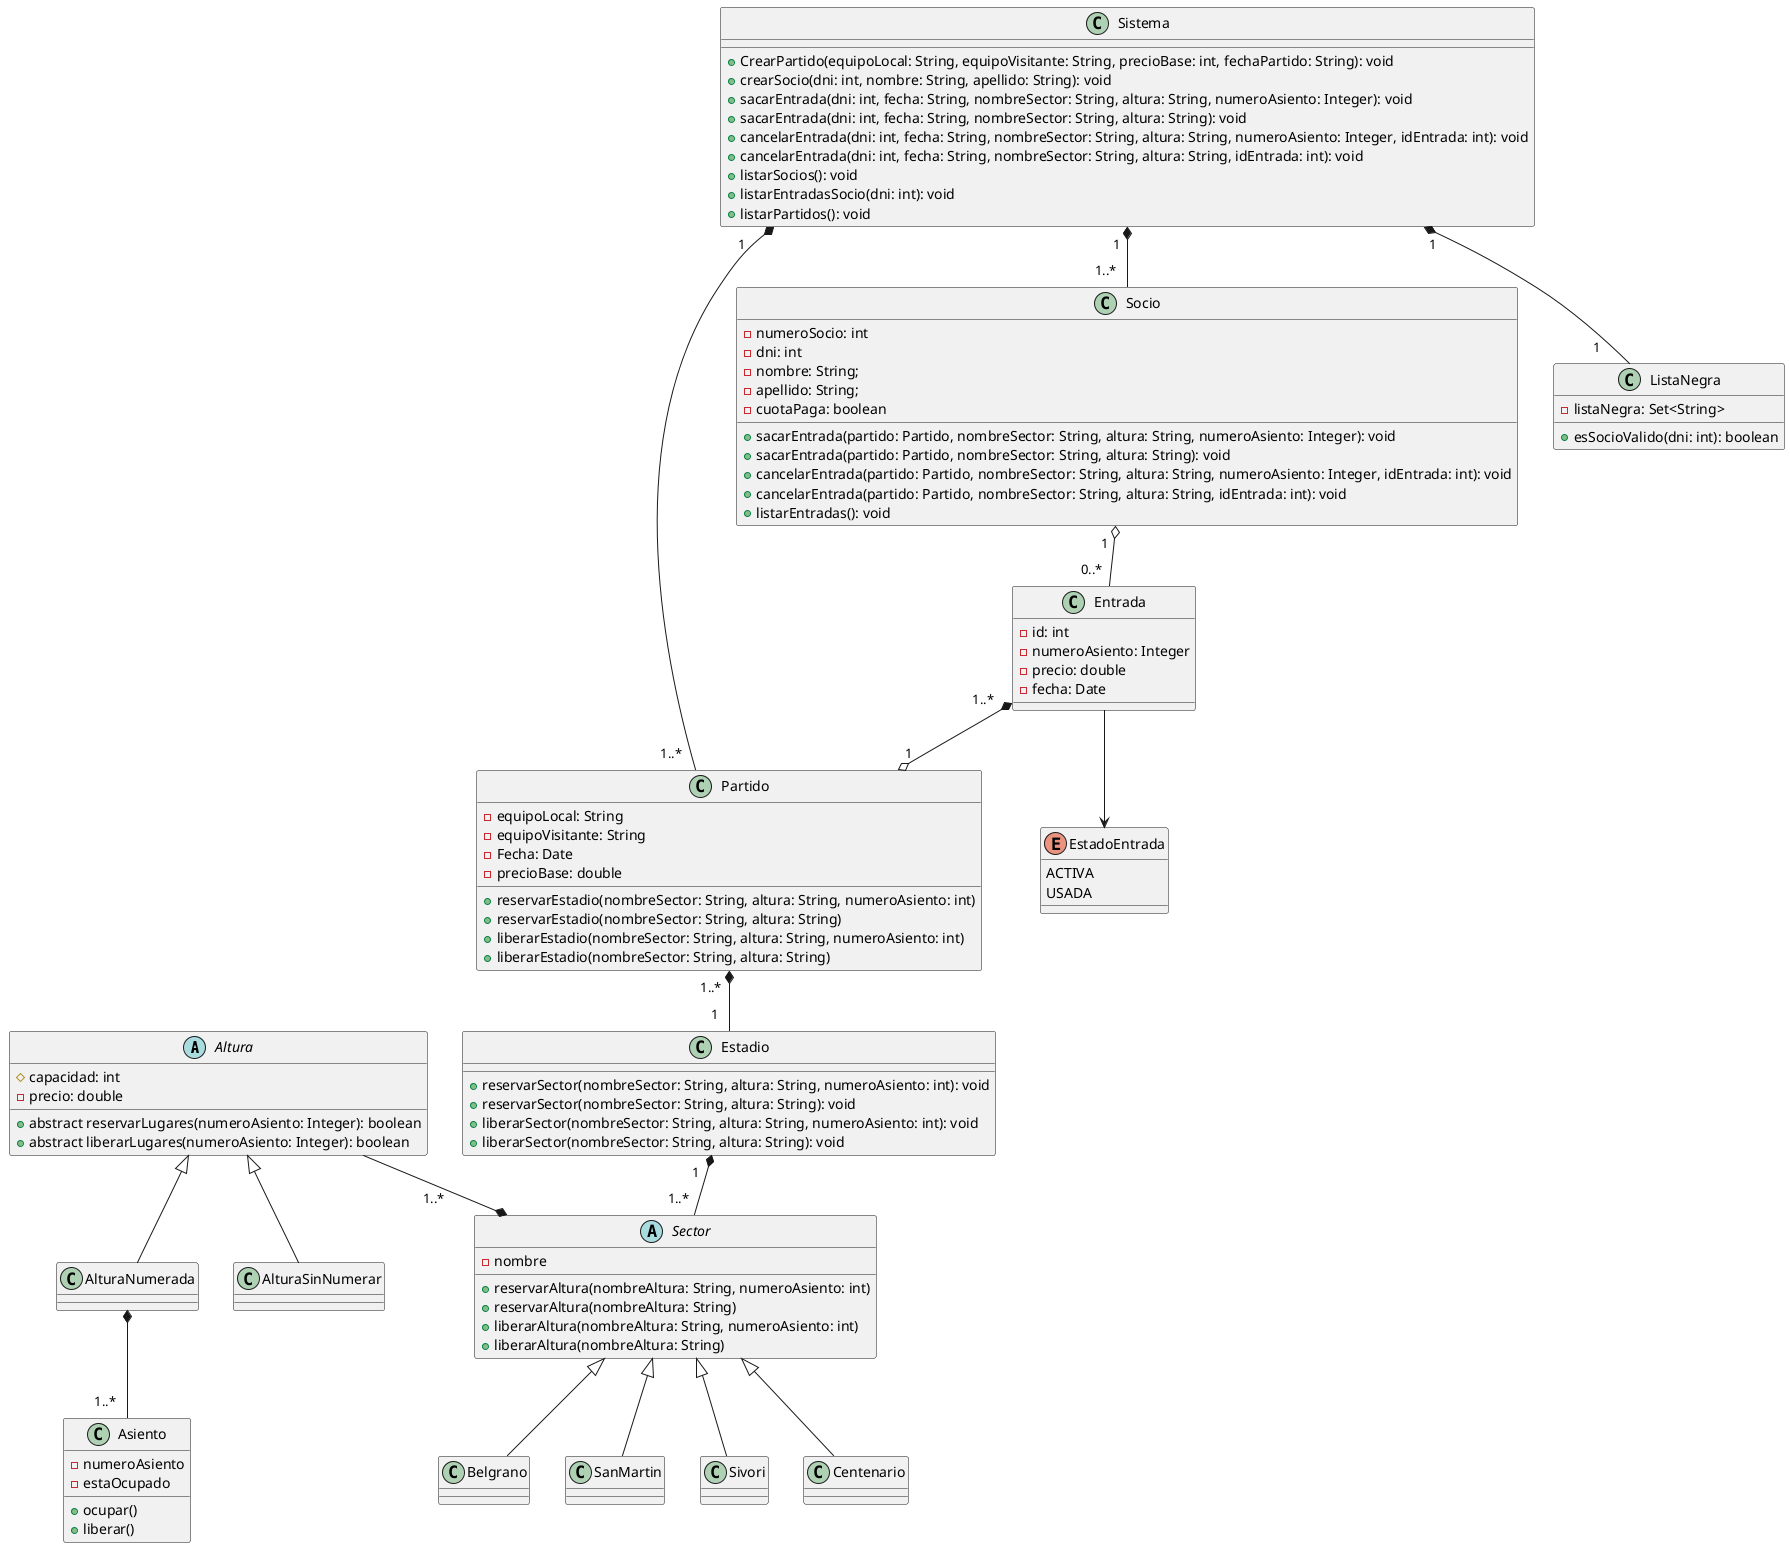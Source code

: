 @startuml
abstract class Altura{
    #capacidad: int
    -precio: double
    +abstract reservarLugares(numeroAsiento: Integer): boolean
    +abstract liberarLugares(numeroAsiento: Integer): boolean
}

class AlturaNumerada{}
class AlturaSinNumerar{}

class Asiento{
    -numeroAsiento
    -estaOcupado
    +ocupar()
    +liberar()
}

abstract class Sector{
    -nombre
    +reservarAltura(nombreAltura: String, numeroAsiento: int)
    +reservarAltura(nombreAltura: String)
    +liberarAltura(nombreAltura: String, numeroAsiento: int)
    +liberarAltura(nombreAltura: String)
}

class Belgrano{}
class SanMartin{}
class Sivori{}
class Centenario{}

class Estadio {
    +reservarSector(nombreSector: String, altura: String, numeroAsiento: int): void
    +reservarSector(nombreSector: String, altura: String): void
    +liberarSector(nombreSector: String, altura: String, numeroAsiento: int): void
    +liberarSector(nombreSector: String, altura: String): void
}

class Partido{
    -equipoLocal: String
    -equipoVisitante: String
    -Fecha: Date
    -precioBase: double

    +reservarEstadio(nombreSector: String, altura: String, numeroAsiento: int)
    +reservarEstadio(nombreSector: String, altura: String)
    +liberarEstadio(nombreSector: String, altura: String, numeroAsiento: int)
    +liberarEstadio(nombreSector: String, altura: String)
}

class Entrada{
    -id: int
    -numeroAsiento: Integer
    -precio: double
    -fecha: Date
}

enum EstadoEntrada {
    ACTIVA
    USADA
}

class Socio {
    - numeroSocio: int
    - dni: int
    - nombre: String;
    - apellido: String;
    - cuotaPaga: boolean

    +sacarEntrada(partido: Partido, nombreSector: String, altura: String, numeroAsiento: Integer): void
    +sacarEntrada(partido: Partido, nombreSector: String, altura: String): void
    +cancelarEntrada(partido: Partido, nombreSector: String, altura: String, numeroAsiento: Integer, idEntrada: int): void
    +cancelarEntrada(partido: Partido, nombreSector: String, altura: String, idEntrada: int): void
    +listarEntradas(): void
}

class ListaNegra {
    -listaNegra: Set<String>
    +esSocioValido(dni: int): boolean
}

class Sistema{
    +CrearPartido(equipoLocal: String, equipoVisitante: String, precioBase: int, fechaPartido: String): void
    +crearSocio(dni: int, nombre: String, apellido: String): void
    +sacarEntrada(dni: int, fecha: String, nombreSector: String, altura: String, numeroAsiento: Integer): void
    +sacarEntrada(dni: int, fecha: String, nombreSector: String, altura: String): void
    +cancelarEntrada(dni: int, fecha: String, nombreSector: String, altura: String, numeroAsiento: Integer, idEntrada: int): void
    +cancelarEntrada(dni: int, fecha: String, nombreSector: String, altura: String, idEntrada: int): void
    +listarSocios(): void
    +listarEntradasSocio(dni: int): void
    +listarPartidos(): void
}

Sistema "1  " *-- "1..*   " Partido
Sistema "1  " *-- "1..*   " Socio
Sistema "1  " *-- "1      " ListaNegra

Socio "1  " o-- "0..*  " Entrada

Altura <|-- AlturaNumerada
Altura <|-- AlturaSinNumerar

Altura --* "1..*            " Sector
AlturaNumerada *-- "1..*   " Asiento

Sector <|-- Belgrano
Sector <|-- SanMartin
Sector <|-- Sivori
Sector <|-- Centenario

Estadio "1   " *-- "1..*  " Sector

Entrada "1..*   "*--o "1" Partido
Entrada --> EstadoEntrada

Partido "1..*  " *-- "1   " Estadio

@enduml

